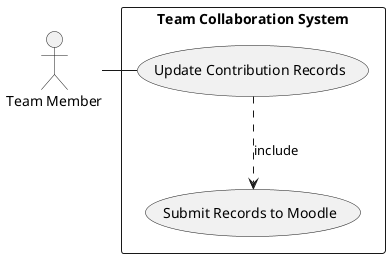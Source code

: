 @startuml

actor TeamMember as "Team Member"

rectangle "Team Collaboration System" {
    usecase UC4 as "Update Contribution Records"

    usecase UC4a as "Submit Records to Moodle"

    TeamMember - UC4
    UC4 ..> UC4a : include
}

@enduml
